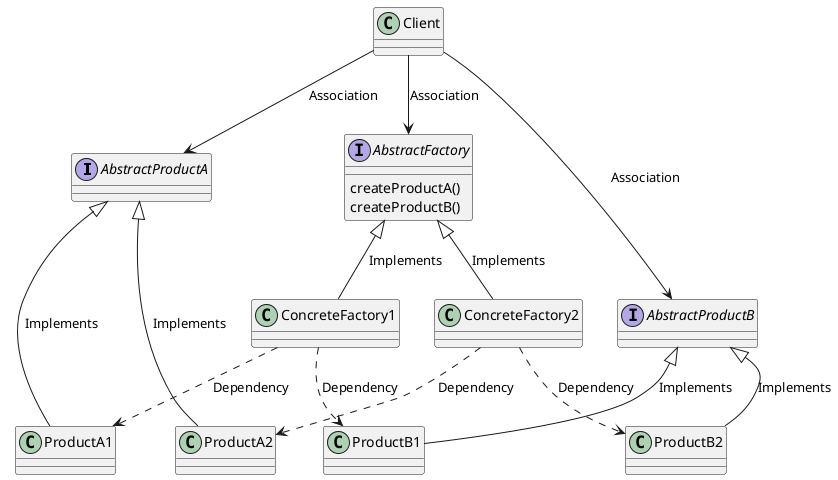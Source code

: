 @startuml
interface AbstractProductA
interface AbstractProductB
interface AbstractFactory{
    createProductA()
    createProductB()
}
class Client

AbstractProductA <|--ProductA1 : Implements
AbstractProductA <|--ProductA2 : Implements

AbstractProductB <|--ProductB1 : Implements
AbstractProductB <|--ProductB2 : Implements

AbstractFactory <|--ConcreteFactory1 : Implements
AbstractFactory <|--ConcreteFactory2 : Implements

ConcreteFactory1 ..> ProductA1 : Dependency
ConcreteFactory1 ..> ProductB1 : Dependency

ConcreteFactory2 ..> ProductA2 : Dependency
ConcreteFactory2 ..> ProductB2 : Dependency

Client --> AbstractProductA : Association
Client --> AbstractProductB : Association
Client --> AbstractFactory : Association


@enduml